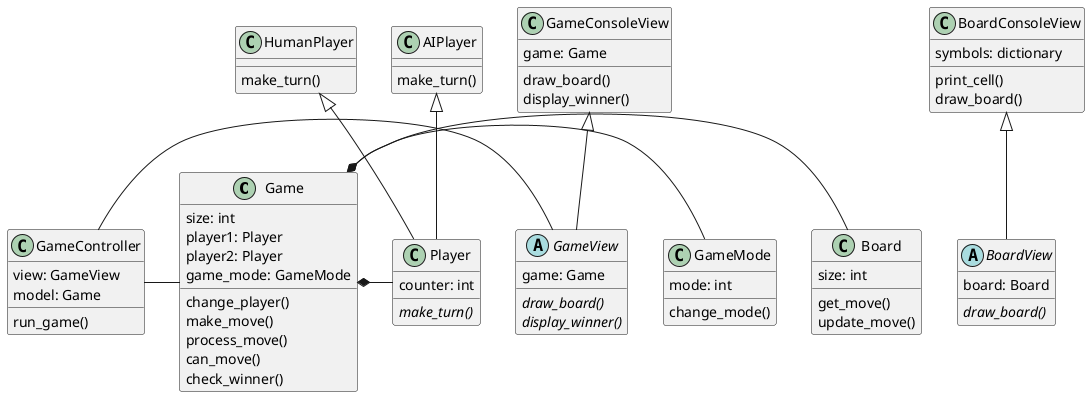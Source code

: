 @startuml reversi

class Game {
    size: int
    player1: Player
    player2: Player
    game_mode: GameMode
    change_player()
    make_move()
    process_move()
    can_move()
    check_winner()
}

class Board {
    size: int
    get_move()
    update_move()
}

class GameMode {
    mode: int
    change_mode()
}

class Player {
    counter: int
    {abstract} make_turn()
}
class HumanPlayer {
    make_turn()
}

class AIPlayer {
    make_turn()
}

HumanPlayer <|-- Player
AIPlayer <|-- Player
Game *- Player
Game *- Board
Game *- GameMode

abstract class BoardView {
    board: Board
    {abstract} draw_board()
}

class BoardConsoleView {
    symbols: dictionary
    print_cell()
    draw_board()
}

abstract class GameView {
    game: Game
    {abstract} draw_board()
    {abstract} display_winner()
}

class GameConsoleView {
    game: Game
    draw_board()
    display_winner()
}

GameConsoleView <|-- GameView
BoardConsoleView <|-- BoardView

class GameController {
    view: GameView
    model: Game
    run_game()
}

GameController - Game
GameController - GameView
@enduml